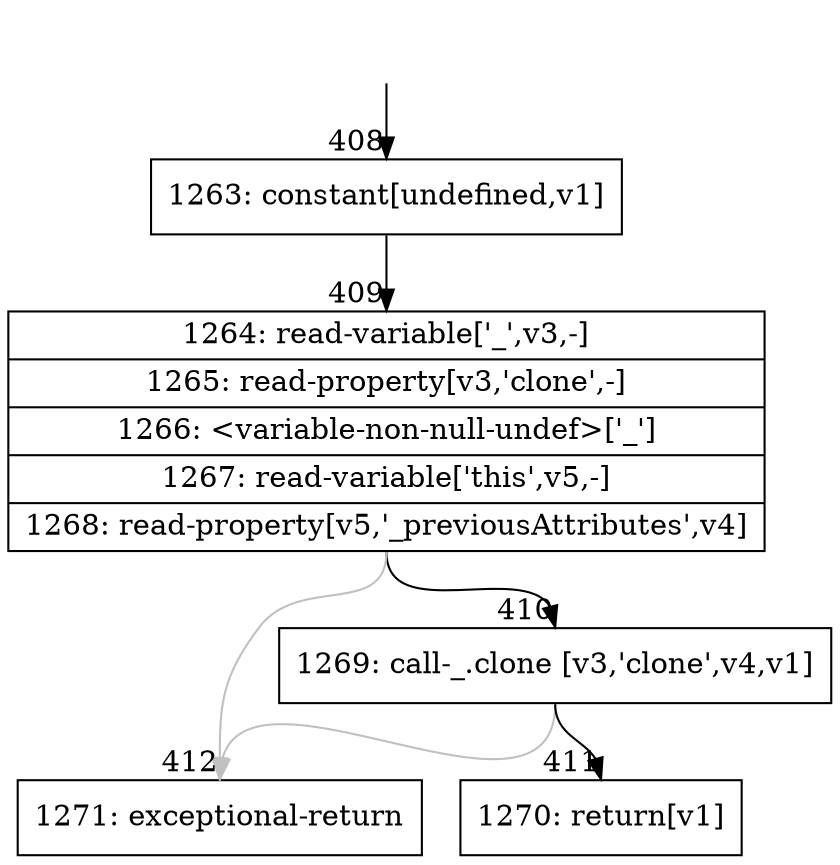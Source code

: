 digraph {
rankdir="TD"
BB_entry28[shape=none,label=""];
BB_entry28 -> BB408 [tailport=s, headport=n, headlabel="    408"]
BB408 [shape=record label="{1263: constant[undefined,v1]}" ] 
BB408 -> BB409 [tailport=s, headport=n, headlabel="      409"]
BB409 [shape=record label="{1264: read-variable['_',v3,-]|1265: read-property[v3,'clone',-]|1266: \<variable-non-null-undef\>['_']|1267: read-variable['this',v5,-]|1268: read-property[v5,'_previousAttributes',v4]}" ] 
BB409 -> BB410 [tailport=s, headport=n, headlabel="      410"]
BB409 -> BB412 [tailport=s, headport=n, color=gray, headlabel="      412"]
BB410 [shape=record label="{1269: call-_.clone [v3,'clone',v4,v1]}" ] 
BB410 -> BB411 [tailport=s, headport=n, headlabel="      411"]
BB410 -> BB412 [tailport=s, headport=n, color=gray]
BB411 [shape=record label="{1270: return[v1]}" ] 
BB412 [shape=record label="{1271: exceptional-return}" ] 
//#$~ 421
}
